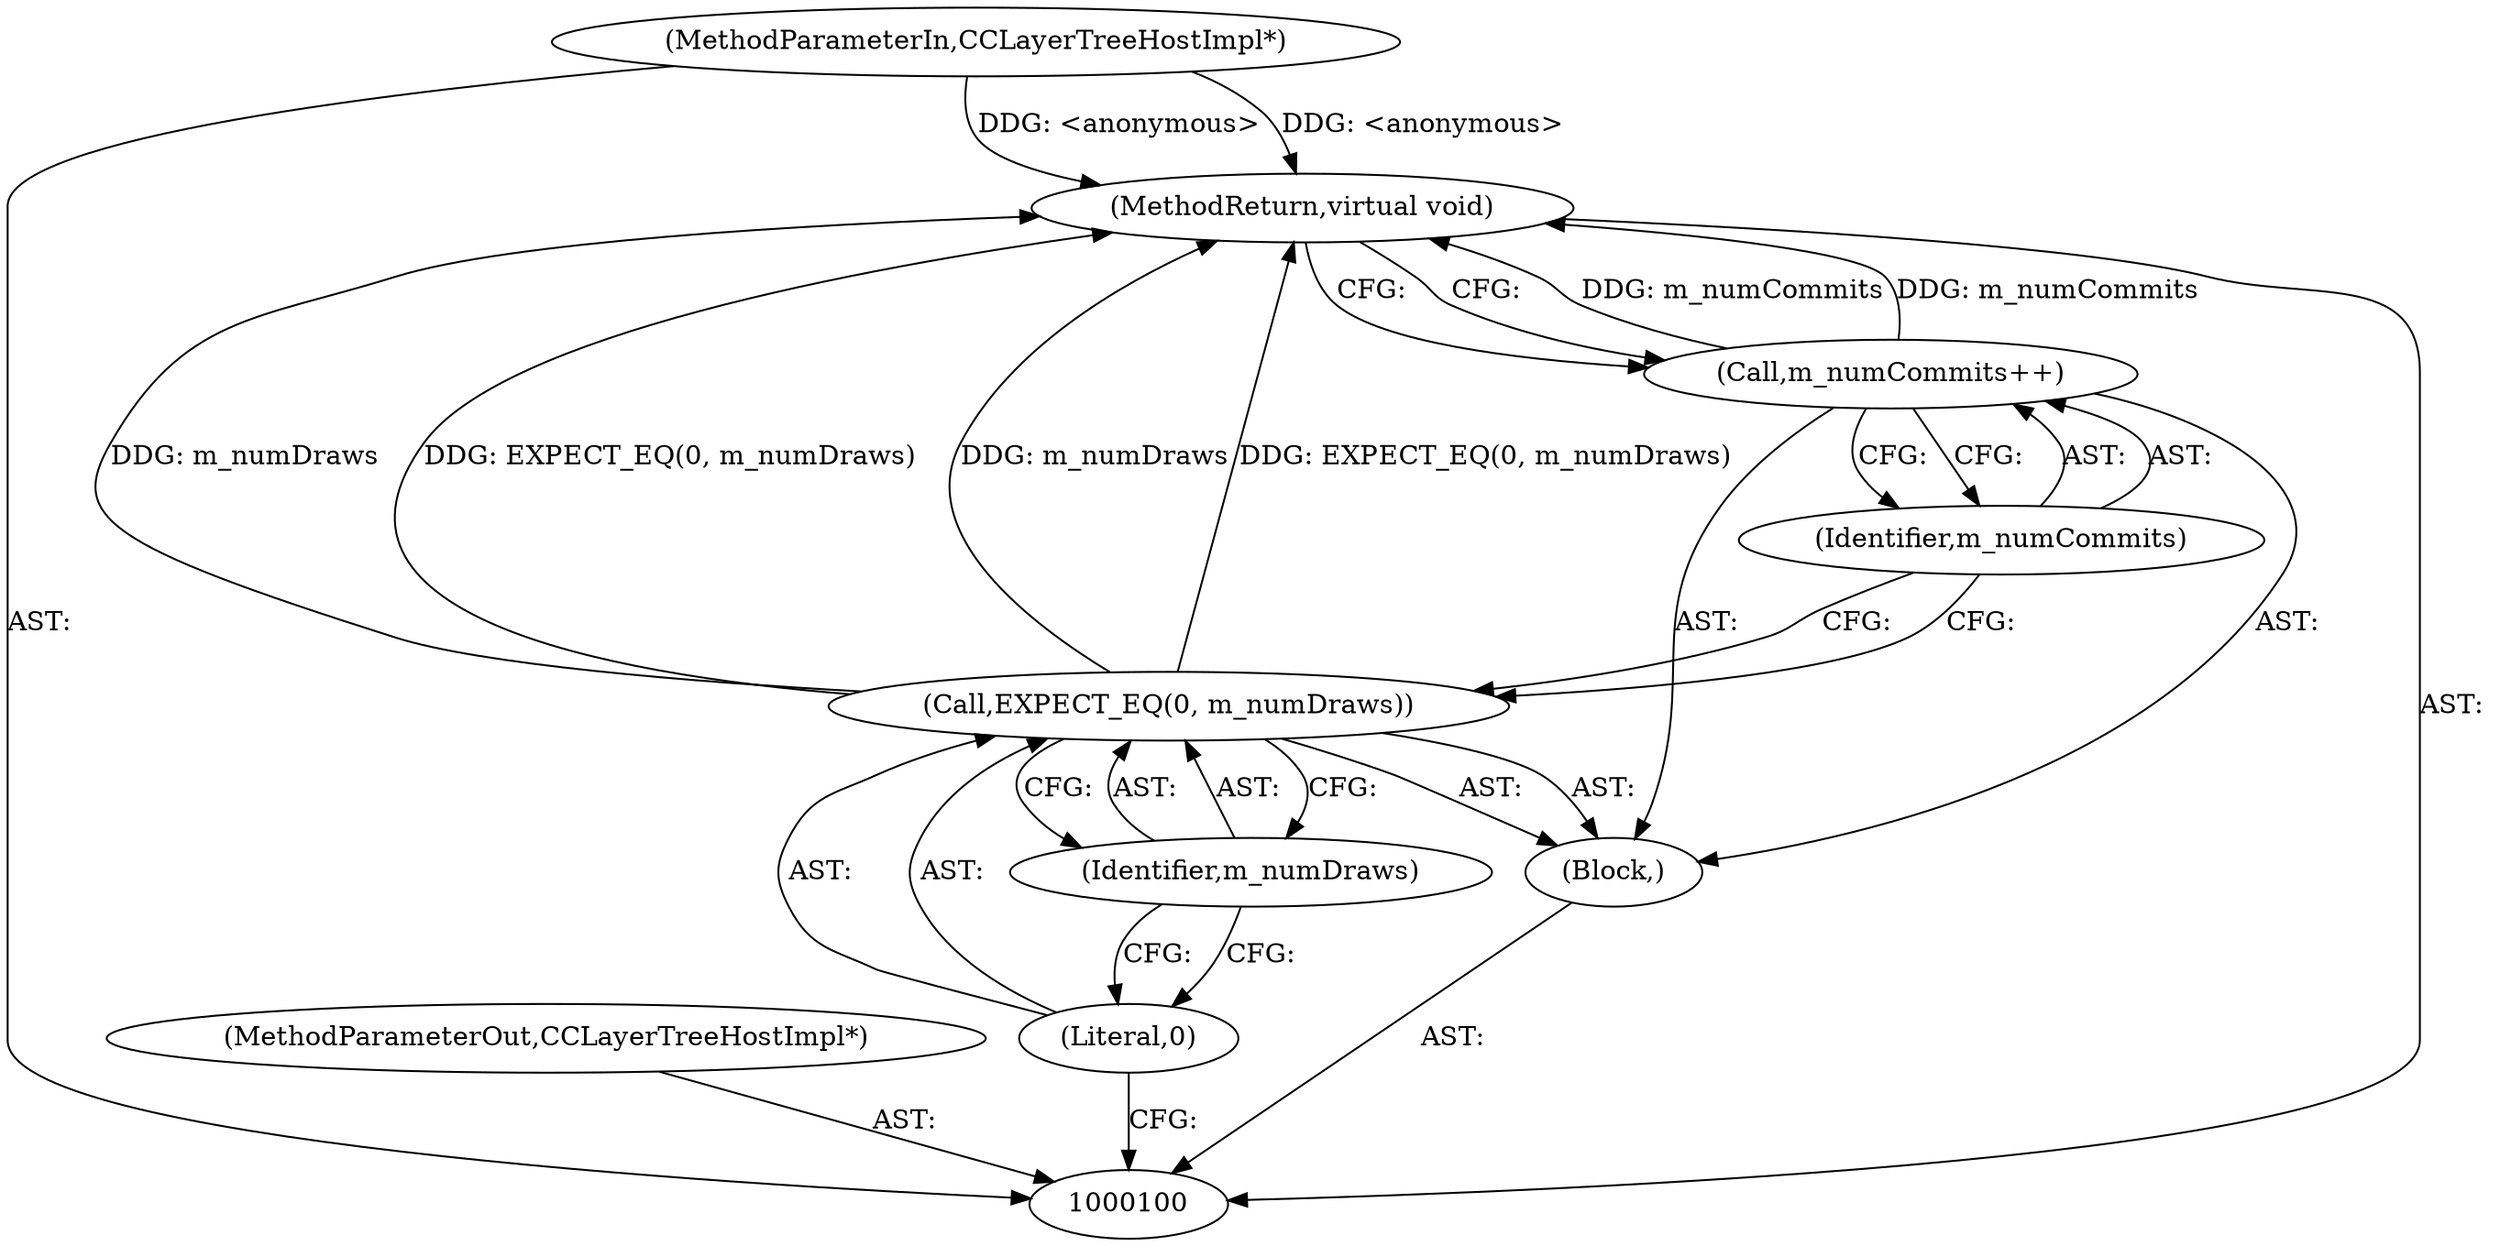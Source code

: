 digraph "0_Chrome_88c4913f11967abfd08a8b22b4423710322ac49b_4" {
"1000101" [label="(MethodParameterIn,CCLayerTreeHostImpl*)"];
"1000124" [label="(MethodParameterOut,CCLayerTreeHostImpl*)"];
"1000108" [label="(MethodReturn,virtual void)"];
"1000102" [label="(Block,)"];
"1000104" [label="(Literal,0)"];
"1000105" [label="(Identifier,m_numDraws)"];
"1000103" [label="(Call,EXPECT_EQ(0, m_numDraws))"];
"1000106" [label="(Call,m_numCommits++)"];
"1000107" [label="(Identifier,m_numCommits)"];
"1000101" -> "1000100"  [label="AST: "];
"1000101" -> "1000108"  [label="DDG: <anonymous>"];
"1000124" -> "1000100"  [label="AST: "];
"1000108" -> "1000100"  [label="AST: "];
"1000108" -> "1000106"  [label="CFG: "];
"1000106" -> "1000108"  [label="DDG: m_numCommits"];
"1000103" -> "1000108"  [label="DDG: m_numDraws"];
"1000103" -> "1000108"  [label="DDG: EXPECT_EQ(0, m_numDraws)"];
"1000101" -> "1000108"  [label="DDG: <anonymous>"];
"1000102" -> "1000100"  [label="AST: "];
"1000103" -> "1000102"  [label="AST: "];
"1000106" -> "1000102"  [label="AST: "];
"1000104" -> "1000103"  [label="AST: "];
"1000104" -> "1000100"  [label="CFG: "];
"1000105" -> "1000104"  [label="CFG: "];
"1000105" -> "1000103"  [label="AST: "];
"1000105" -> "1000104"  [label="CFG: "];
"1000103" -> "1000105"  [label="CFG: "];
"1000103" -> "1000102"  [label="AST: "];
"1000103" -> "1000105"  [label="CFG: "];
"1000104" -> "1000103"  [label="AST: "];
"1000105" -> "1000103"  [label="AST: "];
"1000107" -> "1000103"  [label="CFG: "];
"1000103" -> "1000108"  [label="DDG: m_numDraws"];
"1000103" -> "1000108"  [label="DDG: EXPECT_EQ(0, m_numDraws)"];
"1000106" -> "1000102"  [label="AST: "];
"1000106" -> "1000107"  [label="CFG: "];
"1000107" -> "1000106"  [label="AST: "];
"1000108" -> "1000106"  [label="CFG: "];
"1000106" -> "1000108"  [label="DDG: m_numCommits"];
"1000107" -> "1000106"  [label="AST: "];
"1000107" -> "1000103"  [label="CFG: "];
"1000106" -> "1000107"  [label="CFG: "];
}

